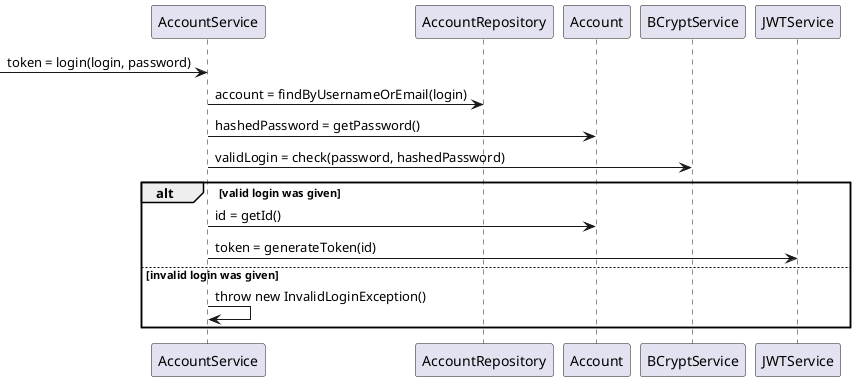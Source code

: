 @startuml login
-> AccountService: token = login(login, password)
AccountService -> AccountRepository: account = findByUsernameOrEmail(login)
AccountService -> Account: hashedPassword = getPassword()
AccountService -> BCryptService: validLogin = check(password, hashedPassword)
alt valid login was given
    AccountService -> Account: id = getId()
    AccountService -> JWTService: token = generateToken(id)
else invalid login was given
    AccountService -> AccountService: throw new InvalidLoginException()
end